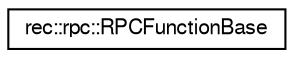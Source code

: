 digraph "Graphical Class Hierarchy"
{
  edge [fontname="FreeSans",fontsize="10",labelfontname="FreeSans",labelfontsize="10"];
  node [fontname="FreeSans",fontsize="10",shape=record];
  rankdir="LR";
  Node1 [label="rec::rpc::RPCFunctionBase",height=0.2,width=0.4,color="black", fillcolor="white", style="filled",URL="$a00012.html",tooltip="RPC function wrapper interface. "];
}
